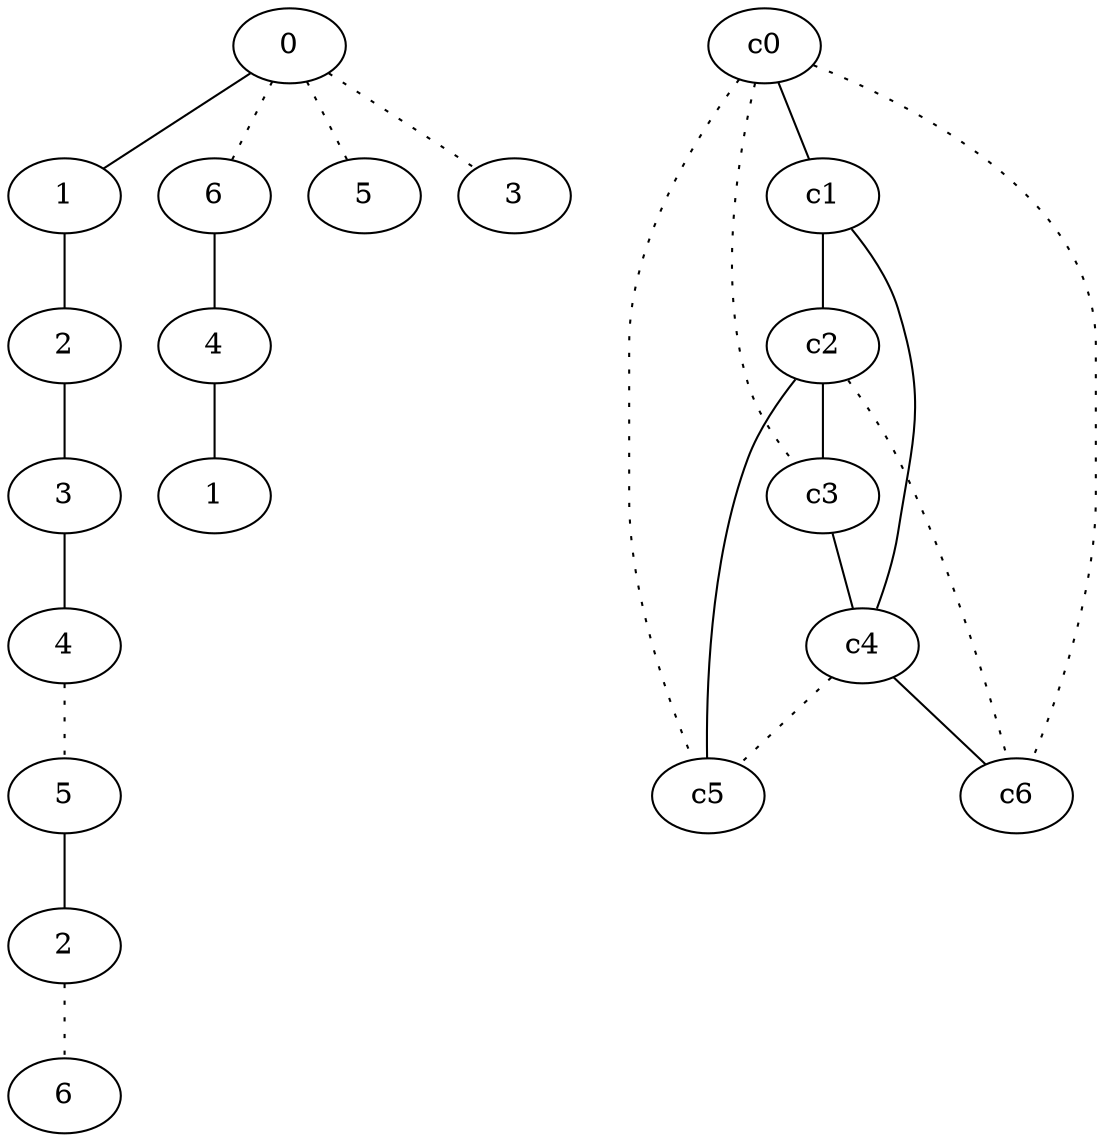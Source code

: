 graph {
a0[label=0];
a1[label=1];
a2[label=2];
a3[label=3];
a4[label=4];
a5[label=5];
a6[label=2];
a7[label=6];
a8[label=6];
a9[label=4];
a10[label=1];
a11[label=5];
a12[label=3];
a0 -- a1;
a0 -- a8 [style=dotted];
a0 -- a11 [style=dotted];
a0 -- a12 [style=dotted];
a1 -- a2;
a2 -- a3;
a3 -- a4;
a4 -- a5 [style=dotted];
a5 -- a6;
a6 -- a7 [style=dotted];
a8 -- a9;
a9 -- a10;
c0 -- c1;
c0 -- c3 [style=dotted];
c0 -- c5 [style=dotted];
c0 -- c6 [style=dotted];
c1 -- c2;
c1 -- c4;
c2 -- c3;
c2 -- c5;
c2 -- c6 [style=dotted];
c3 -- c4;
c4 -- c5 [style=dotted];
c4 -- c6;
}
